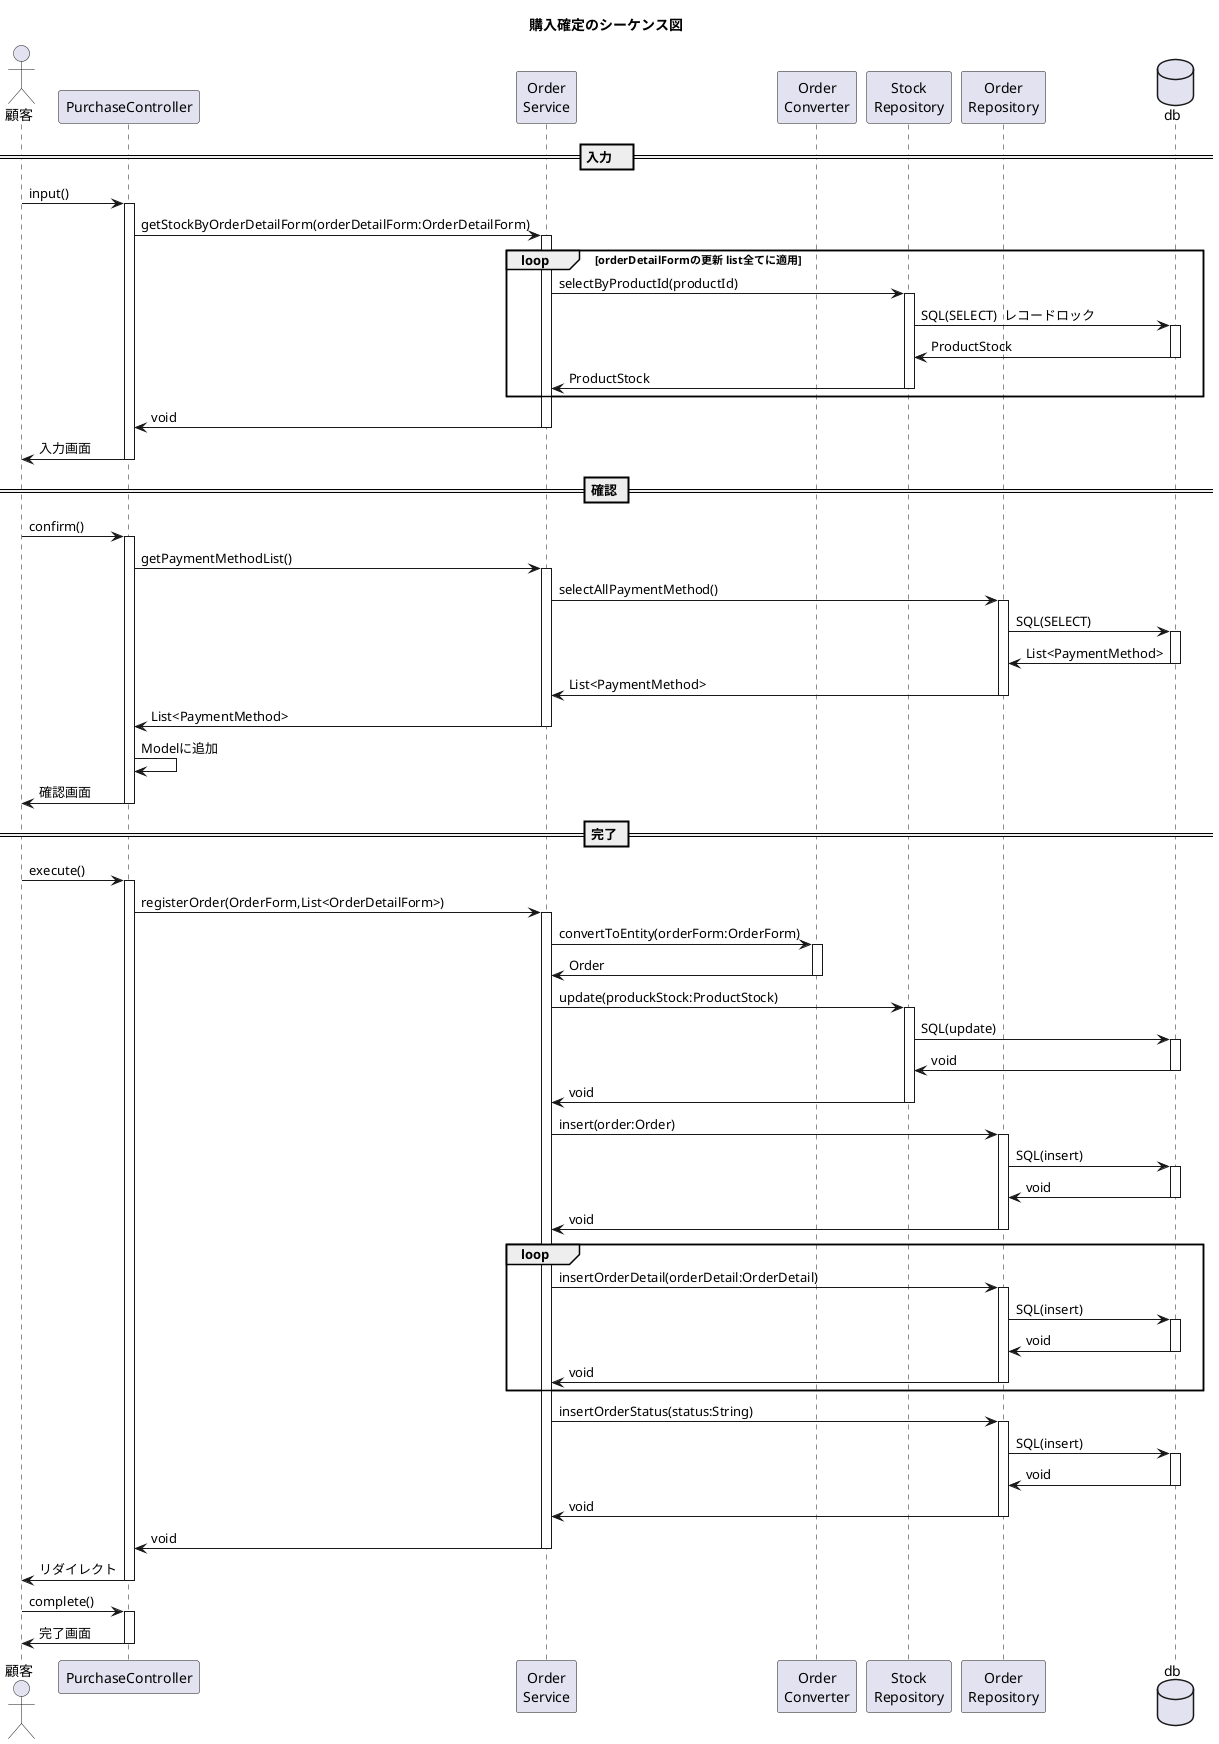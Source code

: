 @startuml

title 購入確定のシーケンス図
actor "顧客" as user
participant "PurchaseController" as controller
participant "Order\nService" as service
participant "Order\nConverter" as helper
participant "Stock\nRepository" as repository1
participant "Order\nRepository" as repository2
database "db" as db

== 入力　==
user -> controller++:input()
controller -> service++:getStockByOrderDetailForm(orderDetailForm:OrderDetailForm)
loop orderDetailFormの更新 list全てに適用
	service -> repository1++:selectByProductId(productId)
	repository1 -> db++:SQL(SELECT)  レコードロック
	db -> repository1--:ProductStock
	repository1 -> service--:ProductStock
end
service -> controller--:void
controller -> user--:入力画面

== 確認 ==
user -> controller++:confirm()
controller -> service++:getPaymentMethodList()
service -> repository2++:selectAllPaymentMethod()
repository2 -> db++:SQL(SELECT)
repository2 <- db--:List<PaymentMethod>
service <- repository2--:List<PaymentMethod>
controller <- service--:List<PaymentMethod>
controller -> controller:Modelに追加
controller -> user--:確認画面

== 完了 ==
user -> controller++:execute()
controller -> service++:registerOrder(OrderForm,List<OrderDetailForm>)
service -> helper++:convertToEntity(orderForm:OrderForm)
service <- helper--:Order
service -> repository1++:update(produckStock:ProductStock)
repository1 -> db++ :SQL(update)
repository1 <- db -- :void
service <- repository1 -- :void
service -> repository2++:insert(order:Order)
repository2 -> db++:SQL(insert)
repository2 <- db--:void
service <- repository2--:void
loop
	service -> repository2++:insertOrderDetail(orderDetail:OrderDetail)
	repository2 -> db++:SQL(insert)
	repository2 <- db--:void
	service <- repository2--:void
end
service -> repository2++:insertOrderStatus(status:String)
repository2 -> db++:SQL(insert)
repository2 <- db--:void
service <- repository2--:void

controller <- service--:void
user <- controller--:リダイレクト
user -> controller++:complete()
user <- controller--:完了画面

@enduml